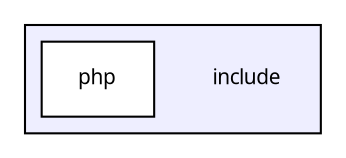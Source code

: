 digraph "include/" {
  compound=true
  node [ fontsize="10", fontname="FreeSans.ttf"];
  edge [ labelfontsize="10", labelfontname="FreeSans.ttf"];
  subgraph clusterdir_d44c64559bbebec7f509842c48db8b23 {
    graph [ bgcolor="#eeeeff", pencolor="black", label="" URL="dir_d44c64559bbebec7f509842c48db8b23.html"];
    dir_d44c64559bbebec7f509842c48db8b23 [shape=plaintext label="include"];
    dir_d16b1c079d6fcef364665ab24a78014e [shape=box label="php" color="black" fillcolor="white" style="filled" URL="dir_d16b1c079d6fcef364665ab24a78014e.html"];
  }
}
